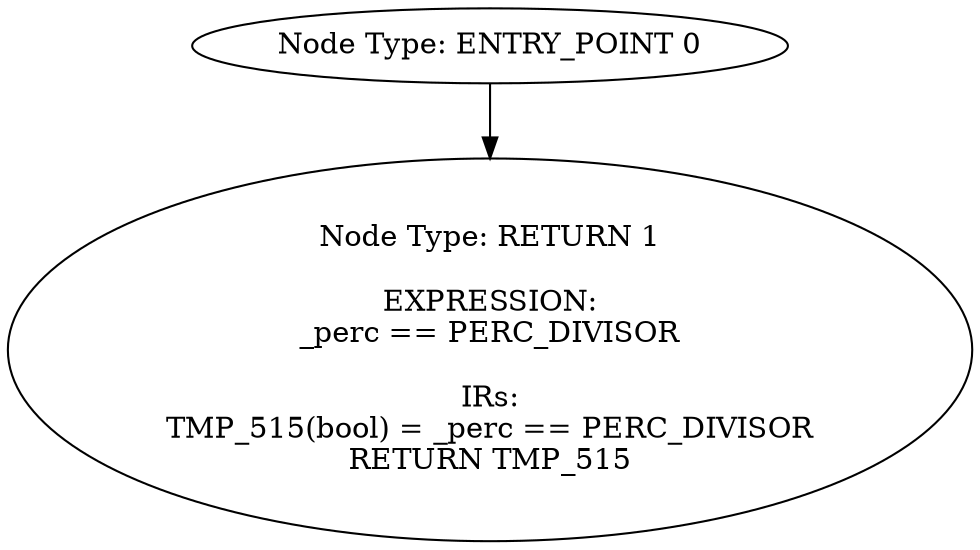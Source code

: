 digraph{
0[label="Node Type: ENTRY_POINT 0
"];
0->1;
1[label="Node Type: RETURN 1

EXPRESSION:
_perc == PERC_DIVISOR

IRs:
TMP_515(bool) = _perc == PERC_DIVISOR
RETURN TMP_515"];
}
